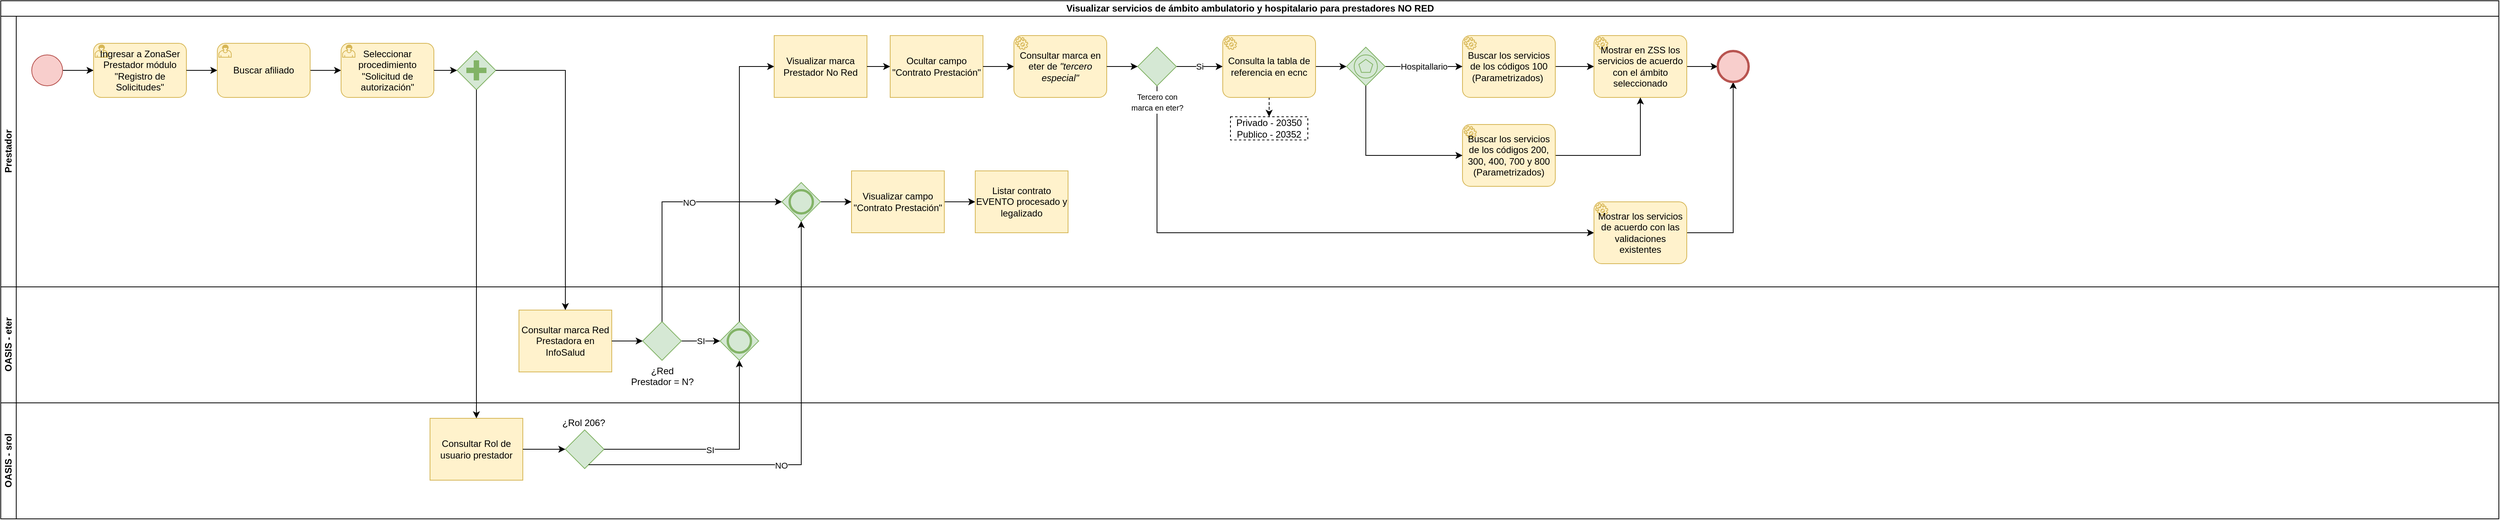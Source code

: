 <mxfile version="26.0.15">
  <diagram name="Página-1" id="TRl0oPyITWr-6Asu_PwD">
    <mxGraphModel dx="1290" dy="530" grid="1" gridSize="10" guides="1" tooltips="1" connect="1" arrows="1" fold="1" page="1" pageScale="1" pageWidth="2200" pageHeight="500" math="0" shadow="0">
      <root>
        <mxCell id="0" />
        <mxCell id="1" parent="0" />
        <mxCell id="DZp7piEdJl-Q790h61w1-1" value="Visualizar servicios de ámbito ambulatorio y hospitalario para prestadores NO RED" style="swimlane;childLayout=stackLayout;resizeParent=1;resizeParentMax=0;horizontal=1;startSize=20;horizontalStack=0;html=1;" parent="1" vertex="1">
          <mxGeometry x="40" y="40" width="3230" height="670" as="geometry" />
        </mxCell>
        <mxCell id="DZp7piEdJl-Q790h61w1-2" value="&lt;font style=&quot;vertical-align: inherit;&quot;&gt;&lt;font style=&quot;vertical-align: inherit;&quot;&gt;Prestador&lt;/font&gt;&lt;/font&gt;" style="swimlane;startSize=20;horizontal=0;html=1;" parent="DZp7piEdJl-Q790h61w1-1" vertex="1">
          <mxGeometry y="20" width="3230" height="350" as="geometry" />
        </mxCell>
        <mxCell id="FZRKKht7appjnMGiK8aR-17" style="edgeStyle=orthogonalEdgeStyle;rounded=0;orthogonalLoop=1;jettySize=auto;html=1;entryX=0;entryY=0.5;entryDx=0;entryDy=0;entryPerimeter=0;" edge="1" parent="DZp7piEdJl-Q790h61w1-2" source="DZp7piEdJl-Q790h61w1-29" target="DZp7piEdJl-Q790h61w1-43">
          <mxGeometry relative="1" as="geometry">
            <Array as="points">
              <mxPoint x="1495" y="280" />
            </Array>
          </mxGeometry>
        </mxCell>
        <mxCell id="DZp7piEdJl-Q790h61w1-11" style="edgeStyle=orthogonalEdgeStyle;rounded=0;orthogonalLoop=1;jettySize=auto;html=1;entryX=0;entryY=0.5;entryDx=0;entryDy=0;entryPerimeter=0;" parent="DZp7piEdJl-Q790h61w1-2" source="DZp7piEdJl-Q790h61w1-10" target="DZp7piEdJl-Q790h61w1-6" edge="1">
          <mxGeometry relative="1" as="geometry" />
        </mxCell>
        <mxCell id="DZp7piEdJl-Q790h61w1-10" value="" style="points=[[0.145,0.145,0],[0.5,0,0],[0.855,0.145,0],[1,0.5,0],[0.855,0.855,0],[0.5,1,0],[0.145,0.855,0],[0,0.5,0]];shape=mxgraph.bpmn.event;html=1;verticalLabelPosition=bottom;labelBackgroundColor=#ffffff;verticalAlign=top;align=center;perimeter=ellipsePerimeter;outlineConnect=0;aspect=fixed;outline=standard;symbol=general;fillColor=#f8cecc;strokeColor=#b85450;" parent="DZp7piEdJl-Q790h61w1-2" vertex="1">
          <mxGeometry x="40" y="50" width="40" height="40" as="geometry" />
        </mxCell>
        <mxCell id="DZp7piEdJl-Q790h61w1-6" value="&lt;font style=&quot;vertical-align: inherit;&quot;&gt;&lt;font style=&quot;vertical-align: inherit;&quot;&gt;&lt;font style=&quot;vertical-align: inherit;&quot;&gt;&lt;font style=&quot;vertical-align: inherit;&quot;&gt;&lt;font style=&quot;vertical-align: inherit;&quot;&gt;&lt;font style=&quot;vertical-align: inherit;&quot;&gt;&lt;font style=&quot;vertical-align: inherit;&quot;&gt;&lt;font style=&quot;vertical-align: inherit;&quot;&gt;Ingresar a ZonaSer Prestador módulo &quot;Registro de Solicitudes&quot;&lt;/font&gt;&lt;/font&gt;&lt;/font&gt;&lt;/font&gt;&lt;/font&gt;&lt;/font&gt;&lt;/font&gt;&lt;/font&gt;" style="points=[[0.25,0,0],[0.5,0,0],[0.75,0,0],[1,0.25,0],[1,0.5,0],[1,0.75,0],[0.75,1,0],[0.5,1,0],[0.25,1,0],[0,0.75,0],[0,0.5,0],[0,0.25,0]];shape=mxgraph.bpmn.task;whiteSpace=wrap;rectStyle=rounded;size=10;html=1;container=1;expand=0;collapsible=0;taskMarker=user;fillColor=#fff2cc;strokeColor=#d6b656;" parent="DZp7piEdJl-Q790h61w1-2" vertex="1">
          <mxGeometry x="120" y="35" width="120" height="70" as="geometry" />
        </mxCell>
        <mxCell id="DZp7piEdJl-Q790h61w1-5" style="edgeStyle=orthogonalEdgeStyle;rounded=0;orthogonalLoop=1;jettySize=auto;html=1;entryX=0;entryY=0.5;entryDx=0;entryDy=0;entryPerimeter=0;" parent="DZp7piEdJl-Q790h61w1-2" source="DZp7piEdJl-Q790h61w1-6" target="YhVUN2A8UuCsmT0SYXPu-39" edge="1">
          <mxGeometry relative="1" as="geometry">
            <mxPoint x="280" y="70" as="targetPoint" />
          </mxGeometry>
        </mxCell>
        <mxCell id="DZp7piEdJl-Q790h61w1-26" value="Consultar marca en eter de &lt;i&gt;&quot;tercero especial&quot;&lt;/i&gt;" style="points=[[0.25,0,0],[0.5,0,0],[0.75,0,0],[1,0.25,0],[1,0.5,0],[1,0.75,0],[0.75,1,0],[0.5,1,0],[0.25,1,0],[0,0.75,0],[0,0.5,0],[0,0.25,0]];shape=mxgraph.bpmn.task;whiteSpace=wrap;rectStyle=rounded;size=10;html=1;container=1;expand=0;collapsible=0;taskMarker=service;fillColor=#fff2cc;strokeColor=#d6b656;" parent="DZp7piEdJl-Q790h61w1-2" vertex="1">
          <mxGeometry x="1310" y="25" width="120" height="80" as="geometry" />
        </mxCell>
        <mxCell id="DZp7piEdJl-Q790h61w1-31" value="Si" style="edgeStyle=orthogonalEdgeStyle;rounded=0;orthogonalLoop=1;jettySize=auto;html=1;entryX=0;entryY=0.5;entryDx=0;entryDy=0;entryPerimeter=0;" parent="DZp7piEdJl-Q790h61w1-2" source="DZp7piEdJl-Q790h61w1-29" target="DZp7piEdJl-Q790h61w1-36" edge="1">
          <mxGeometry relative="1" as="geometry">
            <mxPoint x="1370" y="70" as="targetPoint" />
          </mxGeometry>
        </mxCell>
        <mxCell id="DZp7piEdJl-Q790h61w1-29" value="&lt;font style=&quot;font-size: 10px;&quot;&gt;Tercero con &lt;br&gt;marca en eter?&lt;/font&gt;" style="points=[[0.25,0.25,0],[0.5,0,0],[0.75,0.25,0],[1,0.5,0],[0.75,0.75,0],[0.5,1,0],[0.25,0.75,0],[0,0.5,0]];shape=mxgraph.bpmn.gateway2;html=1;verticalLabelPosition=bottom;labelBackgroundColor=#ffffff;verticalAlign=top;align=center;perimeter=rhombusPerimeter;outlineConnect=0;outline=none;symbol=none;fillColor=#d5e8d4;strokeColor=#82b366;" parent="DZp7piEdJl-Q790h61w1-2" vertex="1">
          <mxGeometry x="1470" y="40" width="50" height="50" as="geometry" />
        </mxCell>
        <mxCell id="DZp7piEdJl-Q790h61w1-28" style="edgeStyle=orthogonalEdgeStyle;rounded=0;orthogonalLoop=1;jettySize=auto;html=1;" parent="DZp7piEdJl-Q790h61w1-2" source="DZp7piEdJl-Q790h61w1-26" target="DZp7piEdJl-Q790h61w1-29" edge="1">
          <mxGeometry relative="1" as="geometry">
            <mxPoint x="1240" y="70" as="targetPoint" />
          </mxGeometry>
        </mxCell>
        <mxCell id="DZp7piEdJl-Q790h61w1-56" style="edgeStyle=orthogonalEdgeStyle;rounded=0;orthogonalLoop=1;jettySize=auto;html=1;entryX=0;entryY=0.5;entryDx=0;entryDy=0;entryPerimeter=0;" parent="DZp7piEdJl-Q790h61w1-2" source="DZp7piEdJl-Q790h61w1-32" target="DZp7piEdJl-Q790h61w1-55" edge="1">
          <mxGeometry relative="1" as="geometry" />
        </mxCell>
        <mxCell id="DZp7piEdJl-Q790h61w1-32" value="Mostrar en ZSS los servicios de acuerdo con el ámbito seleccionado" style="points=[[0.25,0,0],[0.5,0,0],[0.75,0,0],[1,0.25,0],[1,0.5,0],[1,0.75,0],[0.75,1,0],[0.5,1,0],[0.25,1,0],[0,0.75,0],[0,0.5,0],[0,0.25,0]];shape=mxgraph.bpmn.task;whiteSpace=wrap;rectStyle=rounded;size=10;html=1;container=1;expand=0;collapsible=0;taskMarker=service;fillColor=#fff2cc;strokeColor=#d6b656;" parent="DZp7piEdJl-Q790h61w1-2" vertex="1">
          <mxGeometry x="2060" y="25" width="120" height="80" as="geometry" />
        </mxCell>
        <mxCell id="DZp7piEdJl-Q790h61w1-52" style="edgeStyle=orthogonalEdgeStyle;rounded=0;orthogonalLoop=1;jettySize=auto;html=1;" parent="DZp7piEdJl-Q790h61w1-2" source="DZp7piEdJl-Q790h61w1-36" target="DZp7piEdJl-Q790h61w1-47" edge="1">
          <mxGeometry relative="1" as="geometry" />
        </mxCell>
        <mxCell id="FZRKKht7appjnMGiK8aR-16" style="edgeStyle=orthogonalEdgeStyle;rounded=0;orthogonalLoop=1;jettySize=auto;html=1;dashed=1;" edge="1" parent="DZp7piEdJl-Q790h61w1-2" source="DZp7piEdJl-Q790h61w1-36" target="FZRKKht7appjnMGiK8aR-15">
          <mxGeometry relative="1" as="geometry" />
        </mxCell>
        <mxCell id="DZp7piEdJl-Q790h61w1-36" value="Consulta la tabla de referencia en ecnc" style="points=[[0.25,0,0],[0.5,0,0],[0.75,0,0],[1,0.25,0],[1,0.5,0],[1,0.75,0],[0.75,1,0],[0.5,1,0],[0.25,1,0],[0,0.75,0],[0,0.5,0],[0,0.25,0]];shape=mxgraph.bpmn.task;whiteSpace=wrap;rectStyle=rounded;size=10;html=1;container=1;expand=0;collapsible=0;taskMarker=service;fillColor=#fff2cc;strokeColor=#d6b656;" parent="DZp7piEdJl-Q790h61w1-2" vertex="1">
          <mxGeometry x="1580" y="25" width="120" height="80" as="geometry" />
        </mxCell>
        <mxCell id="DZp7piEdJl-Q790h61w1-57" style="edgeStyle=orthogonalEdgeStyle;rounded=0;orthogonalLoop=1;jettySize=auto;html=1;entryX=0.5;entryY=1;entryDx=0;entryDy=0;entryPerimeter=0;" parent="DZp7piEdJl-Q790h61w1-2" source="DZp7piEdJl-Q790h61w1-43" target="DZp7piEdJl-Q790h61w1-55" edge="1">
          <mxGeometry relative="1" as="geometry" />
        </mxCell>
        <mxCell id="DZp7piEdJl-Q790h61w1-43" value="Mostrar los servicios de acuerdo con las validaciones existentes" style="points=[[0.25,0,0],[0.5,0,0],[0.75,0,0],[1,0.25,0],[1,0.5,0],[1,0.75,0],[0.75,1,0],[0.5,1,0],[0.25,1,0],[0,0.75,0],[0,0.5,0],[0,0.25,0]];shape=mxgraph.bpmn.task;whiteSpace=wrap;rectStyle=rounded;size=10;html=1;container=1;expand=0;collapsible=0;taskMarker=service;fillColor=#fff2cc;strokeColor=#d6b656;" parent="DZp7piEdJl-Q790h61w1-2" vertex="1">
          <mxGeometry x="2060" y="240" width="120" height="80" as="geometry" />
        </mxCell>
        <mxCell id="DZp7piEdJl-Q790h61w1-53" style="edgeStyle=orthogonalEdgeStyle;rounded=0;orthogonalLoop=1;jettySize=auto;html=1;entryX=0;entryY=0.5;entryDx=0;entryDy=0;entryPerimeter=0;" parent="DZp7piEdJl-Q790h61w1-2" source="DZp7piEdJl-Q790h61w1-45" target="DZp7piEdJl-Q790h61w1-32" edge="1">
          <mxGeometry relative="1" as="geometry" />
        </mxCell>
        <mxCell id="DZp7piEdJl-Q790h61w1-45" value="Buscar los servicios de los códigos 100&lt;br&gt;(Parametrizados)&amp;nbsp;" style="points=[[0.25,0,0],[0.5,0,0],[0.75,0,0],[1,0.25,0],[1,0.5,0],[1,0.75,0],[0.75,1,0],[0.5,1,0],[0.25,1,0],[0,0.75,0],[0,0.5,0],[0,0.25,0]];shape=mxgraph.bpmn.task;whiteSpace=wrap;rectStyle=rounded;size=10;html=1;container=1;expand=0;collapsible=0;taskMarker=service;fillColor=#fff2cc;strokeColor=#d6b656;" parent="DZp7piEdJl-Q790h61w1-2" vertex="1">
          <mxGeometry x="1890" y="25" width="120" height="80" as="geometry" />
        </mxCell>
        <mxCell id="DZp7piEdJl-Q790h61w1-54" style="edgeStyle=orthogonalEdgeStyle;rounded=0;orthogonalLoop=1;jettySize=auto;html=1;" parent="DZp7piEdJl-Q790h61w1-2" source="DZp7piEdJl-Q790h61w1-46" target="DZp7piEdJl-Q790h61w1-32" edge="1">
          <mxGeometry relative="1" as="geometry" />
        </mxCell>
        <mxCell id="DZp7piEdJl-Q790h61w1-46" value="Buscar los servicios de los códigos 200, 300, 400, 700 y 800&lt;br&gt;(Parametrizados)" style="points=[[0.25,0,0],[0.5,0,0],[0.75,0,0],[1,0.25,0],[1,0.5,0],[1,0.75,0],[0.75,1,0],[0.5,1,0],[0.25,1,0],[0,0.75,0],[0,0.5,0],[0,0.25,0]];shape=mxgraph.bpmn.task;whiteSpace=wrap;rectStyle=rounded;size=10;html=1;container=1;expand=0;collapsible=0;taskMarker=service;fillColor=#fff2cc;strokeColor=#d6b656;" parent="DZp7piEdJl-Q790h61w1-2" vertex="1">
          <mxGeometry x="1890" y="140" width="120" height="80" as="geometry" />
        </mxCell>
        <mxCell id="DZp7piEdJl-Q790h61w1-50" value="Hospitallario" style="edgeStyle=orthogonalEdgeStyle;rounded=0;orthogonalLoop=1;jettySize=auto;html=1;" parent="DZp7piEdJl-Q790h61w1-2" source="DZp7piEdJl-Q790h61w1-47" target="DZp7piEdJl-Q790h61w1-45" edge="1">
          <mxGeometry relative="1" as="geometry" />
        </mxCell>
        <mxCell id="DZp7piEdJl-Q790h61w1-47" value="" style="points=[[0.25,0.25,0],[0.5,0,0],[0.75,0.25,0],[1,0.5,0],[0.75,0.75,0],[0.5,1,0],[0.25,0.75,0],[0,0.5,0]];shape=mxgraph.bpmn.gateway2;html=1;verticalLabelPosition=bottom;labelBackgroundColor=#ffffff;verticalAlign=top;align=center;perimeter=rhombusPerimeter;outlineConnect=0;outline=standard;symbol=multiple;fillColor=#d5e8d4;strokeColor=#82b366;" parent="DZp7piEdJl-Q790h61w1-2" vertex="1">
          <mxGeometry x="1740" y="40" width="50" height="50" as="geometry" />
        </mxCell>
        <mxCell id="DZp7piEdJl-Q790h61w1-55" value="" style="points=[[0.145,0.145,0],[0.5,0,0],[0.855,0.145,0],[1,0.5,0],[0.855,0.855,0],[0.5,1,0],[0.145,0.855,0],[0,0.5,0]];shape=mxgraph.bpmn.event;html=1;verticalLabelPosition=bottom;labelBackgroundColor=#ffffff;verticalAlign=top;align=center;perimeter=ellipsePerimeter;outlineConnect=0;aspect=fixed;outline=end;symbol=terminate2;fillColor=#f8cecc;strokeColor=#b85450;" parent="DZp7piEdJl-Q790h61w1-2" vertex="1">
          <mxGeometry x="2220" y="45" width="40" height="40" as="geometry" />
        </mxCell>
        <mxCell id="YhVUN2A8UuCsmT0SYXPu-41" style="edgeStyle=orthogonalEdgeStyle;rounded=0;orthogonalLoop=1;jettySize=auto;html=1;" parent="DZp7piEdJl-Q790h61w1-2" source="YhVUN2A8UuCsmT0SYXPu-39" target="YhVUN2A8UuCsmT0SYXPu-40" edge="1">
          <mxGeometry relative="1" as="geometry" />
        </mxCell>
        <mxCell id="YhVUN2A8UuCsmT0SYXPu-39" value="&lt;font style=&quot;vertical-align: inherit;&quot;&gt;&lt;font style=&quot;vertical-align: inherit;&quot;&gt;Buscar afiliado&lt;/font&gt;&lt;/font&gt;" style="points=[[0.25,0,0],[0.5,0,0],[0.75,0,0],[1,0.25,0],[1,0.5,0],[1,0.75,0],[0.75,1,0],[0.5,1,0],[0.25,1,0],[0,0.75,0],[0,0.5,0],[0,0.25,0]];shape=mxgraph.bpmn.task;whiteSpace=wrap;rectStyle=rounded;size=10;html=1;container=1;expand=0;collapsible=0;taskMarker=user;fillColor=#fff2cc;strokeColor=#d6b656;" parent="DZp7piEdJl-Q790h61w1-2" vertex="1">
          <mxGeometry x="280" y="35" width="120" height="70" as="geometry" />
        </mxCell>
        <mxCell id="YhVUN2A8UuCsmT0SYXPu-40" value="&lt;font style=&quot;vertical-align: inherit;&quot;&gt;&lt;font style=&quot;vertical-align: inherit;&quot;&gt;&lt;font style=&quot;vertical-align: inherit;&quot;&gt;&lt;font style=&quot;vertical-align: inherit;&quot;&gt;Seleccionar procedimiento &quot;Solicitud de autorización&quot;&lt;/font&gt;&lt;/font&gt;&lt;/font&gt;&lt;/font&gt;" style="points=[[0.25,0,0],[0.5,0,0],[0.75,0,0],[1,0.25,0],[1,0.5,0],[1,0.75,0],[0.75,1,0],[0.5,1,0],[0.25,1,0],[0,0.75,0],[0,0.5,0],[0,0.25,0]];shape=mxgraph.bpmn.task;whiteSpace=wrap;rectStyle=rounded;size=10;html=1;container=1;expand=0;collapsible=0;taskMarker=user;fillColor=#fff2cc;strokeColor=#d6b656;" parent="DZp7piEdJl-Q790h61w1-2" vertex="1">
          <mxGeometry x="440" y="35" width="120" height="70" as="geometry" />
        </mxCell>
        <mxCell id="YhVUN2A8UuCsmT0SYXPu-46" value="&lt;font style=&quot;vertical-align: inherit;&quot;&gt;&lt;font style=&quot;vertical-align: inherit;&quot;&gt;Visualizar marca Prestador No Red&lt;/font&gt;&lt;/font&gt;" style="points=[[0.25,0,0],[0.5,0,0],[0.75,0,0],[1,0.25,0],[1,0.5,0],[1,0.75,0],[0.75,1,0],[0.5,1,0],[0.25,1,0],[0,0.75,0],[0,0.5,0],[0,0.25,0]];shape=mxgraph.bpmn.task2;whiteSpace=wrap;rectStyle=rounded;size=10;html=1;container=1;expand=0;collapsible=0;taskMarker=script;fillColor=#fff2cc;strokeColor=#d6b656;" parent="DZp7piEdJl-Q790h61w1-2" vertex="1">
          <mxGeometry x="1000" y="25" width="120" height="80" as="geometry" />
        </mxCell>
        <mxCell id="YhVUN2A8UuCsmT0SYXPu-48" value="&lt;font style=&quot;vertical-align: inherit;&quot;&gt;&lt;font style=&quot;vertical-align: inherit;&quot;&gt;Ocultar campo &quot;Contrato Prestación&quot;&lt;/font&gt;&lt;/font&gt;" style="points=[[0.25,0,0],[0.5,0,0],[0.75,0,0],[1,0.25,0],[1,0.5,0],[1,0.75,0],[0.75,1,0],[0.5,1,0],[0.25,1,0],[0,0.75,0],[0,0.5,0],[0,0.25,0]];shape=mxgraph.bpmn.task2;whiteSpace=wrap;rectStyle=rounded;size=10;html=1;container=1;expand=0;collapsible=0;taskMarker=script;fillColor=#fff2cc;strokeColor=#d6b656;" parent="DZp7piEdJl-Q790h61w1-2" vertex="1">
          <mxGeometry x="1150" y="25" width="120" height="80" as="geometry" />
        </mxCell>
        <mxCell id="YhVUN2A8UuCsmT0SYXPu-47" style="edgeStyle=orthogonalEdgeStyle;rounded=0;orthogonalLoop=1;jettySize=auto;html=1;" parent="DZp7piEdJl-Q790h61w1-2" source="YhVUN2A8UuCsmT0SYXPu-46" target="YhVUN2A8UuCsmT0SYXPu-48" edge="1">
          <mxGeometry relative="1" as="geometry">
            <mxPoint x="1070" y="65" as="targetPoint" />
          </mxGeometry>
        </mxCell>
        <mxCell id="FZRKKht7appjnMGiK8aR-13" style="edgeStyle=orthogonalEdgeStyle;rounded=0;orthogonalLoop=1;jettySize=auto;html=1;entryX=0;entryY=0.5;entryDx=0;entryDy=0;entryPerimeter=0;" edge="1" parent="DZp7piEdJl-Q790h61w1-2" source="YhVUN2A8UuCsmT0SYXPu-50" target="FZRKKht7appjnMGiK8aR-14">
          <mxGeometry relative="1" as="geometry">
            <mxPoint x="1250" y="240" as="targetPoint" />
          </mxGeometry>
        </mxCell>
        <mxCell id="YhVUN2A8UuCsmT0SYXPu-50" value="&lt;font style=&quot;vertical-align: inherit;&quot;&gt;&lt;font style=&quot;vertical-align: inherit;&quot;&gt;Visualizar campo &quot;Contrato Prestación&quot;&lt;/font&gt;&lt;/font&gt;" style="points=[[0.25,0,0],[0.5,0,0],[0.75,0,0],[1,0.25,0],[1,0.5,0],[1,0.75,0],[0.75,1,0],[0.5,1,0],[0.25,1,0],[0,0.75,0],[0,0.5,0],[0,0.25,0]];shape=mxgraph.bpmn.task2;whiteSpace=wrap;rectStyle=rounded;size=10;html=1;container=1;expand=0;collapsible=0;taskMarker=script;fillColor=#fff2cc;strokeColor=#d6b656;" parent="DZp7piEdJl-Q790h61w1-2" vertex="1">
          <mxGeometry x="1100" y="200" width="120" height="80" as="geometry" />
        </mxCell>
        <mxCell id="YhVUN2A8UuCsmT0SYXPu-52" value="" style="points=[[0.25,0.25,0],[0.5,0,0],[0.75,0.25,0],[1,0.5,0],[0.75,0.75,0],[0.5,1,0],[0.25,0.75,0],[0,0.5,0]];shape=mxgraph.bpmn.gateway2;html=1;verticalLabelPosition=bottom;labelBackgroundColor=#ffffff;verticalAlign=top;align=center;perimeter=rhombusPerimeter;outlineConnect=0;outline=none;symbol=none;gwType=parallel;fillColor=#d5e8d4;strokeColor=#82b366;" parent="DZp7piEdJl-Q790h61w1-2" vertex="1">
          <mxGeometry x="590" y="45" width="50" height="50" as="geometry" />
        </mxCell>
        <mxCell id="YhVUN2A8UuCsmT0SYXPu-53" value="" style="edgeStyle=orthogonalEdgeStyle;rounded=0;orthogonalLoop=1;jettySize=auto;html=1;" parent="DZp7piEdJl-Q790h61w1-2" source="YhVUN2A8UuCsmT0SYXPu-40" target="YhVUN2A8UuCsmT0SYXPu-52" edge="1">
          <mxGeometry relative="1" as="geometry">
            <mxPoint x="625" y="460" as="targetPoint" />
            <mxPoint x="625" y="95" as="sourcePoint" />
          </mxGeometry>
        </mxCell>
        <mxCell id="FZRKKht7appjnMGiK8aR-2" style="edgeStyle=orthogonalEdgeStyle;rounded=0;orthogonalLoop=1;jettySize=auto;html=1;" edge="1" parent="DZp7piEdJl-Q790h61w1-2" source="YhVUN2A8UuCsmT0SYXPu-48" target="DZp7piEdJl-Q790h61w1-26">
          <mxGeometry relative="1" as="geometry">
            <mxPoint x="1310" y="65" as="targetPoint" />
          </mxGeometry>
        </mxCell>
        <mxCell id="FZRKKht7appjnMGiK8aR-7" style="edgeStyle=orthogonalEdgeStyle;rounded=0;orthogonalLoop=1;jettySize=auto;html=1;" edge="1" parent="DZp7piEdJl-Q790h61w1-2" source="FZRKKht7appjnMGiK8aR-6" target="YhVUN2A8UuCsmT0SYXPu-50">
          <mxGeometry relative="1" as="geometry" />
        </mxCell>
        <mxCell id="FZRKKht7appjnMGiK8aR-6" value="" style="points=[[0.25,0.25,0],[0.5,0,0],[0.75,0.25,0],[1,0.5,0],[0.75,0.75,0],[0.5,1,0],[0.25,0.75,0],[0,0.5,0]];shape=mxgraph.bpmn.gateway2;html=1;verticalLabelPosition=bottom;labelBackgroundColor=#ffffff;verticalAlign=top;align=center;perimeter=rhombusPerimeter;outlineConnect=0;outline=end;symbol=general;fillColor=#d5e8d4;strokeColor=#82b366;" vertex="1" parent="DZp7piEdJl-Q790h61w1-2">
          <mxGeometry x="1010" y="215" width="50" height="50" as="geometry" />
        </mxCell>
        <mxCell id="FZRKKht7appjnMGiK8aR-12" style="edgeStyle=orthogonalEdgeStyle;rounded=0;orthogonalLoop=1;jettySize=auto;html=1;entryX=0;entryY=0.5;entryDx=0;entryDy=0;entryPerimeter=0;" edge="1" parent="DZp7piEdJl-Q790h61w1-2" source="DZp7piEdJl-Q790h61w1-47" target="DZp7piEdJl-Q790h61w1-46">
          <mxGeometry relative="1" as="geometry">
            <Array as="points">
              <mxPoint x="1765" y="180" />
            </Array>
          </mxGeometry>
        </mxCell>
        <mxCell id="FZRKKht7appjnMGiK8aR-14" value="&lt;font style=&quot;vertical-align: inherit;&quot;&gt;&lt;font style=&quot;vertical-align: inherit;&quot;&gt;Listar contrato EVENTO procesado y legalizado&lt;/font&gt;&lt;/font&gt;" style="points=[[0.25,0,0],[0.5,0,0],[0.75,0,0],[1,0.25,0],[1,0.5,0],[1,0.75,0],[0.75,1,0],[0.5,1,0],[0.25,1,0],[0,0.75,0],[0,0.5,0],[0,0.25,0]];shape=mxgraph.bpmn.task2;whiteSpace=wrap;rectStyle=rounded;size=10;html=1;container=1;expand=0;collapsible=0;taskMarker=script;fillColor=#fff2cc;strokeColor=#d6b656;" vertex="1" parent="DZp7piEdJl-Q790h61w1-2">
          <mxGeometry x="1260" y="200" width="120" height="80" as="geometry" />
        </mxCell>
        <mxCell id="FZRKKht7appjnMGiK8aR-15" value="Privado - 20350&lt;div&gt;Publico - 20352&lt;/div&gt;" style="text;html=1;align=center;verticalAlign=middle;whiteSpace=wrap;rounded=0;dashed=1;strokeColor=default;" vertex="1" parent="DZp7piEdJl-Q790h61w1-2">
          <mxGeometry x="1590" y="130" width="100" height="30" as="geometry" />
        </mxCell>
        <mxCell id="YhVUN2A8UuCsmT0SYXPu-1" value="&lt;font style=&quot;vertical-align: inherit;&quot;&gt;&lt;font style=&quot;vertical-align: inherit;&quot;&gt;&lt;font style=&quot;vertical-align: inherit;&quot;&gt;&lt;font style=&quot;vertical-align: inherit;&quot;&gt;OASIS - eter&lt;/font&gt;&lt;/font&gt;&lt;/font&gt;&lt;/font&gt;" style="swimlane;startSize=20;horizontal=0;html=1;" parent="DZp7piEdJl-Q790h61w1-1" vertex="1">
          <mxGeometry y="370" width="3230" height="150" as="geometry" />
        </mxCell>
        <mxCell id="YhVUN2A8UuCsmT0SYXPu-51" value="Consultar marca Red Prestadora en InfoSalud" style="points=[[0.25,0,0],[0.5,0,0],[0.75,0,0],[1,0.25,0],[1,0.5,0],[1,0.75,0],[0.75,1,0],[0.5,1,0],[0.25,1,0],[0,0.75,0],[0,0.5,0],[0,0.25,0]];shape=mxgraph.bpmn.task2;whiteSpace=wrap;rectStyle=rounded;size=10;html=1;container=1;expand=0;collapsible=0;taskMarker=script;fillColor=#fff2cc;strokeColor=#d6b656;" parent="YhVUN2A8UuCsmT0SYXPu-1" vertex="1">
          <mxGeometry x="670" y="30" width="120" height="80" as="geometry" />
        </mxCell>
        <mxCell id="YhVUN2A8UuCsmT0SYXPu-58" value="" style="points=[[0.25,0.25,0],[0.5,0,0],[0.75,0.25,0],[1,0.5,0],[0.75,0.75,0],[0.5,1,0],[0.25,0.75,0],[0,0.5,0]];shape=mxgraph.bpmn.gateway2;html=1;verticalLabelPosition=bottom;labelBackgroundColor=#ffffff;verticalAlign=top;align=center;perimeter=rhombusPerimeter;outlineConnect=0;outline=end;symbol=general;fillColor=#d5e8d4;strokeColor=#82b366;" parent="YhVUN2A8UuCsmT0SYXPu-1" vertex="1">
          <mxGeometry x="930" y="45" width="50" height="50" as="geometry" />
        </mxCell>
        <mxCell id="YhVUN2A8UuCsmT0SYXPu-57" style="edgeStyle=orthogonalEdgeStyle;rounded=0;orthogonalLoop=1;jettySize=auto;html=1;" parent="YhVUN2A8UuCsmT0SYXPu-1" source="YhVUN2A8UuCsmT0SYXPu-60" target="YhVUN2A8UuCsmT0SYXPu-58" edge="1">
          <mxGeometry relative="1" as="geometry">
            <mxPoint x="860" y="55" as="targetPoint" />
          </mxGeometry>
        </mxCell>
        <mxCell id="YhVUN2A8UuCsmT0SYXPu-69" value="SI" style="edgeLabel;html=1;align=center;verticalAlign=middle;resizable=0;points=[];" parent="YhVUN2A8UuCsmT0SYXPu-57" vertex="1" connectable="0">
          <mxGeometry x="-0.022" relative="1" as="geometry">
            <mxPoint as="offset" />
          </mxGeometry>
        </mxCell>
        <mxCell id="YhVUN2A8UuCsmT0SYXPu-60" value="¿Red &lt;br&gt;Prestador = N?" style="points=[[0.25,0.25,0],[0.5,0,0],[0.75,0.25,0],[1,0.5,0],[0.75,0.75,0],[0.5,1,0],[0.25,0.75,0],[0,0.5,0]];shape=mxgraph.bpmn.gateway2;html=1;verticalLabelPosition=bottom;labelBackgroundColor=#ffffff;verticalAlign=top;align=center;perimeter=rhombusPerimeter;outlineConnect=0;outline=none;symbol=none;fillColor=#d5e8d4;strokeColor=#82b366;labelPosition=center;" parent="YhVUN2A8UuCsmT0SYXPu-1" vertex="1">
          <mxGeometry x="830" y="45" width="50" height="50" as="geometry" />
        </mxCell>
        <mxCell id="YhVUN2A8UuCsmT0SYXPu-61" value="" style="edgeStyle=orthogonalEdgeStyle;rounded=0;orthogonalLoop=1;jettySize=auto;html=1;" parent="YhVUN2A8UuCsmT0SYXPu-1" source="YhVUN2A8UuCsmT0SYXPu-51" target="YhVUN2A8UuCsmT0SYXPu-60" edge="1">
          <mxGeometry relative="1" as="geometry">
            <mxPoint x="1040" y="425" as="targetPoint" />
            <mxPoint x="840" y="425" as="sourcePoint" />
          </mxGeometry>
        </mxCell>
        <mxCell id="YhVUN2A8UuCsmT0SYXPu-54" value="&lt;font style=&quot;vertical-align: inherit;&quot;&gt;&lt;font style=&quot;vertical-align: inherit;&quot;&gt;&lt;font style=&quot;vertical-align: inherit;&quot;&gt;&lt;font style=&quot;vertical-align: inherit;&quot;&gt;&lt;font style=&quot;vertical-align: inherit;&quot;&gt;&lt;font style=&quot;vertical-align: inherit;&quot;&gt;OASIS - srol&lt;/font&gt;&lt;/font&gt;&lt;/font&gt;&lt;/font&gt;&lt;/font&gt;&lt;/font&gt;" style="swimlane;startSize=20;horizontal=0;html=1;" parent="DZp7piEdJl-Q790h61w1-1" vertex="1">
          <mxGeometry y="520" width="3230" height="150" as="geometry" />
        </mxCell>
        <mxCell id="YhVUN2A8UuCsmT0SYXPu-55" value="Consultar Rol de usuario prestador" style="points=[[0.25,0,0],[0.5,0,0],[0.75,0,0],[1,0.25,0],[1,0.5,0],[1,0.75,0],[0.75,1,0],[0.5,1,0],[0.25,1,0],[0,0.75,0],[0,0.5,0],[0,0.25,0]];shape=mxgraph.bpmn.task2;whiteSpace=wrap;rectStyle=rounded;size=10;html=1;container=1;expand=0;collapsible=0;taskMarker=script;fillColor=#fff2cc;strokeColor=#d6b656;" parent="YhVUN2A8UuCsmT0SYXPu-54" vertex="1">
          <mxGeometry x="555" y="20" width="120" height="80" as="geometry" />
        </mxCell>
        <mxCell id="YhVUN2A8UuCsmT0SYXPu-66" value="¿Rol 206?&amp;nbsp;" style="points=[[0.25,0.25,0],[0.5,0,0],[0.75,0.25,0],[1,0.5,0],[0.75,0.75,0],[0.5,1,0],[0.25,0.75,0],[0,0.5,0]];shape=mxgraph.bpmn.gateway2;html=1;verticalLabelPosition=top;labelBackgroundColor=#ffffff;verticalAlign=bottom;align=center;perimeter=rhombusPerimeter;outlineConnect=0;outline=none;symbol=none;fillColor=#d5e8d4;strokeColor=#82b366;labelPosition=center;" parent="YhVUN2A8UuCsmT0SYXPu-54" vertex="1">
          <mxGeometry x="730" y="35" width="50" height="50" as="geometry" />
        </mxCell>
        <mxCell id="YhVUN2A8UuCsmT0SYXPu-59" style="edgeStyle=orthogonalEdgeStyle;rounded=0;orthogonalLoop=1;jettySize=auto;html=1;entryX=0;entryY=0.5;entryDx=0;entryDy=0;entryPerimeter=0;" parent="YhVUN2A8UuCsmT0SYXPu-54" source="YhVUN2A8UuCsmT0SYXPu-55" target="YhVUN2A8UuCsmT0SYXPu-66" edge="1">
          <mxGeometry relative="1" as="geometry" />
        </mxCell>
        <mxCell id="YhVUN2A8UuCsmT0SYXPu-49" style="edgeStyle=orthogonalEdgeStyle;rounded=0;orthogonalLoop=1;jettySize=auto;html=1;" parent="DZp7piEdJl-Q790h61w1-1" source="YhVUN2A8UuCsmT0SYXPu-52" target="YhVUN2A8UuCsmT0SYXPu-51" edge="1">
          <mxGeometry relative="1" as="geometry">
            <mxPoint x="625" y="520" as="targetPoint" />
          </mxGeometry>
        </mxCell>
        <mxCell id="YhVUN2A8UuCsmT0SYXPu-56" style="edgeStyle=orthogonalEdgeStyle;rounded=0;orthogonalLoop=1;jettySize=auto;html=1;" parent="DZp7piEdJl-Q790h61w1-1" source="YhVUN2A8UuCsmT0SYXPu-52" target="YhVUN2A8UuCsmT0SYXPu-55" edge="1">
          <mxGeometry relative="1" as="geometry" />
        </mxCell>
        <mxCell id="YhVUN2A8UuCsmT0SYXPu-70" style="edgeStyle=orthogonalEdgeStyle;rounded=0;orthogonalLoop=1;jettySize=auto;html=1;" parent="DZp7piEdJl-Q790h61w1-1" source="YhVUN2A8UuCsmT0SYXPu-66" target="YhVUN2A8UuCsmT0SYXPu-58" edge="1">
          <mxGeometry relative="1" as="geometry">
            <mxPoint x="860" y="620" as="targetPoint" />
          </mxGeometry>
        </mxCell>
        <mxCell id="YhVUN2A8UuCsmT0SYXPu-71" value="SI" style="edgeLabel;html=1;align=center;verticalAlign=middle;resizable=0;points=[];" parent="YhVUN2A8UuCsmT0SYXPu-70" vertex="1" connectable="0">
          <mxGeometry x="-0.056" y="-1" relative="1" as="geometry">
            <mxPoint as="offset" />
          </mxGeometry>
        </mxCell>
        <mxCell id="YhVUN2A8UuCsmT0SYXPu-72" style="edgeStyle=orthogonalEdgeStyle;rounded=0;orthogonalLoop=1;jettySize=auto;html=1;entryX=0;entryY=0.5;entryDx=0;entryDy=0;entryPerimeter=0;exitX=0.5;exitY=0;exitDx=0;exitDy=0;exitPerimeter=0;" parent="DZp7piEdJl-Q790h61w1-1" source="YhVUN2A8UuCsmT0SYXPu-58" target="YhVUN2A8UuCsmT0SYXPu-46" edge="1">
          <mxGeometry relative="1" as="geometry" />
        </mxCell>
        <mxCell id="FZRKKht7appjnMGiK8aR-5" style="edgeStyle=orthogonalEdgeStyle;rounded=0;orthogonalLoop=1;jettySize=auto;html=1;entryX=0;entryY=0.5;entryDx=0;entryDy=0;entryPerimeter=0;" edge="1" parent="DZp7piEdJl-Q790h61w1-1" source="YhVUN2A8UuCsmT0SYXPu-60" target="FZRKKht7appjnMGiK8aR-6">
          <mxGeometry relative="1" as="geometry">
            <Array as="points">
              <mxPoint x="855" y="260" />
            </Array>
          </mxGeometry>
        </mxCell>
        <mxCell id="FZRKKht7appjnMGiK8aR-10" value="NO" style="edgeLabel;html=1;align=center;verticalAlign=middle;resizable=0;points=[];" vertex="1" connectable="0" parent="FZRKKht7appjnMGiK8aR-5">
          <mxGeometry x="0.227" y="-1" relative="1" as="geometry">
            <mxPoint as="offset" />
          </mxGeometry>
        </mxCell>
        <mxCell id="FZRKKht7appjnMGiK8aR-8" style="edgeStyle=orthogonalEdgeStyle;rounded=0;orthogonalLoop=1;jettySize=auto;html=1;entryX=0.5;entryY=1;entryDx=0;entryDy=0;entryPerimeter=0;" edge="1" parent="DZp7piEdJl-Q790h61w1-1" source="YhVUN2A8UuCsmT0SYXPu-66" target="FZRKKht7appjnMGiK8aR-6">
          <mxGeometry relative="1" as="geometry">
            <Array as="points">
              <mxPoint x="755" y="600" />
              <mxPoint x="1035" y="600" />
            </Array>
          </mxGeometry>
        </mxCell>
        <mxCell id="FZRKKht7appjnMGiK8aR-9" value="NO" style="edgeLabel;html=1;align=center;verticalAlign=middle;resizable=0;points=[];" vertex="1" connectable="0" parent="FZRKKht7appjnMGiK8aR-8">
          <mxGeometry x="-0.157" y="-1" relative="1" as="geometry">
            <mxPoint as="offset" />
          </mxGeometry>
        </mxCell>
      </root>
    </mxGraphModel>
  </diagram>
</mxfile>

